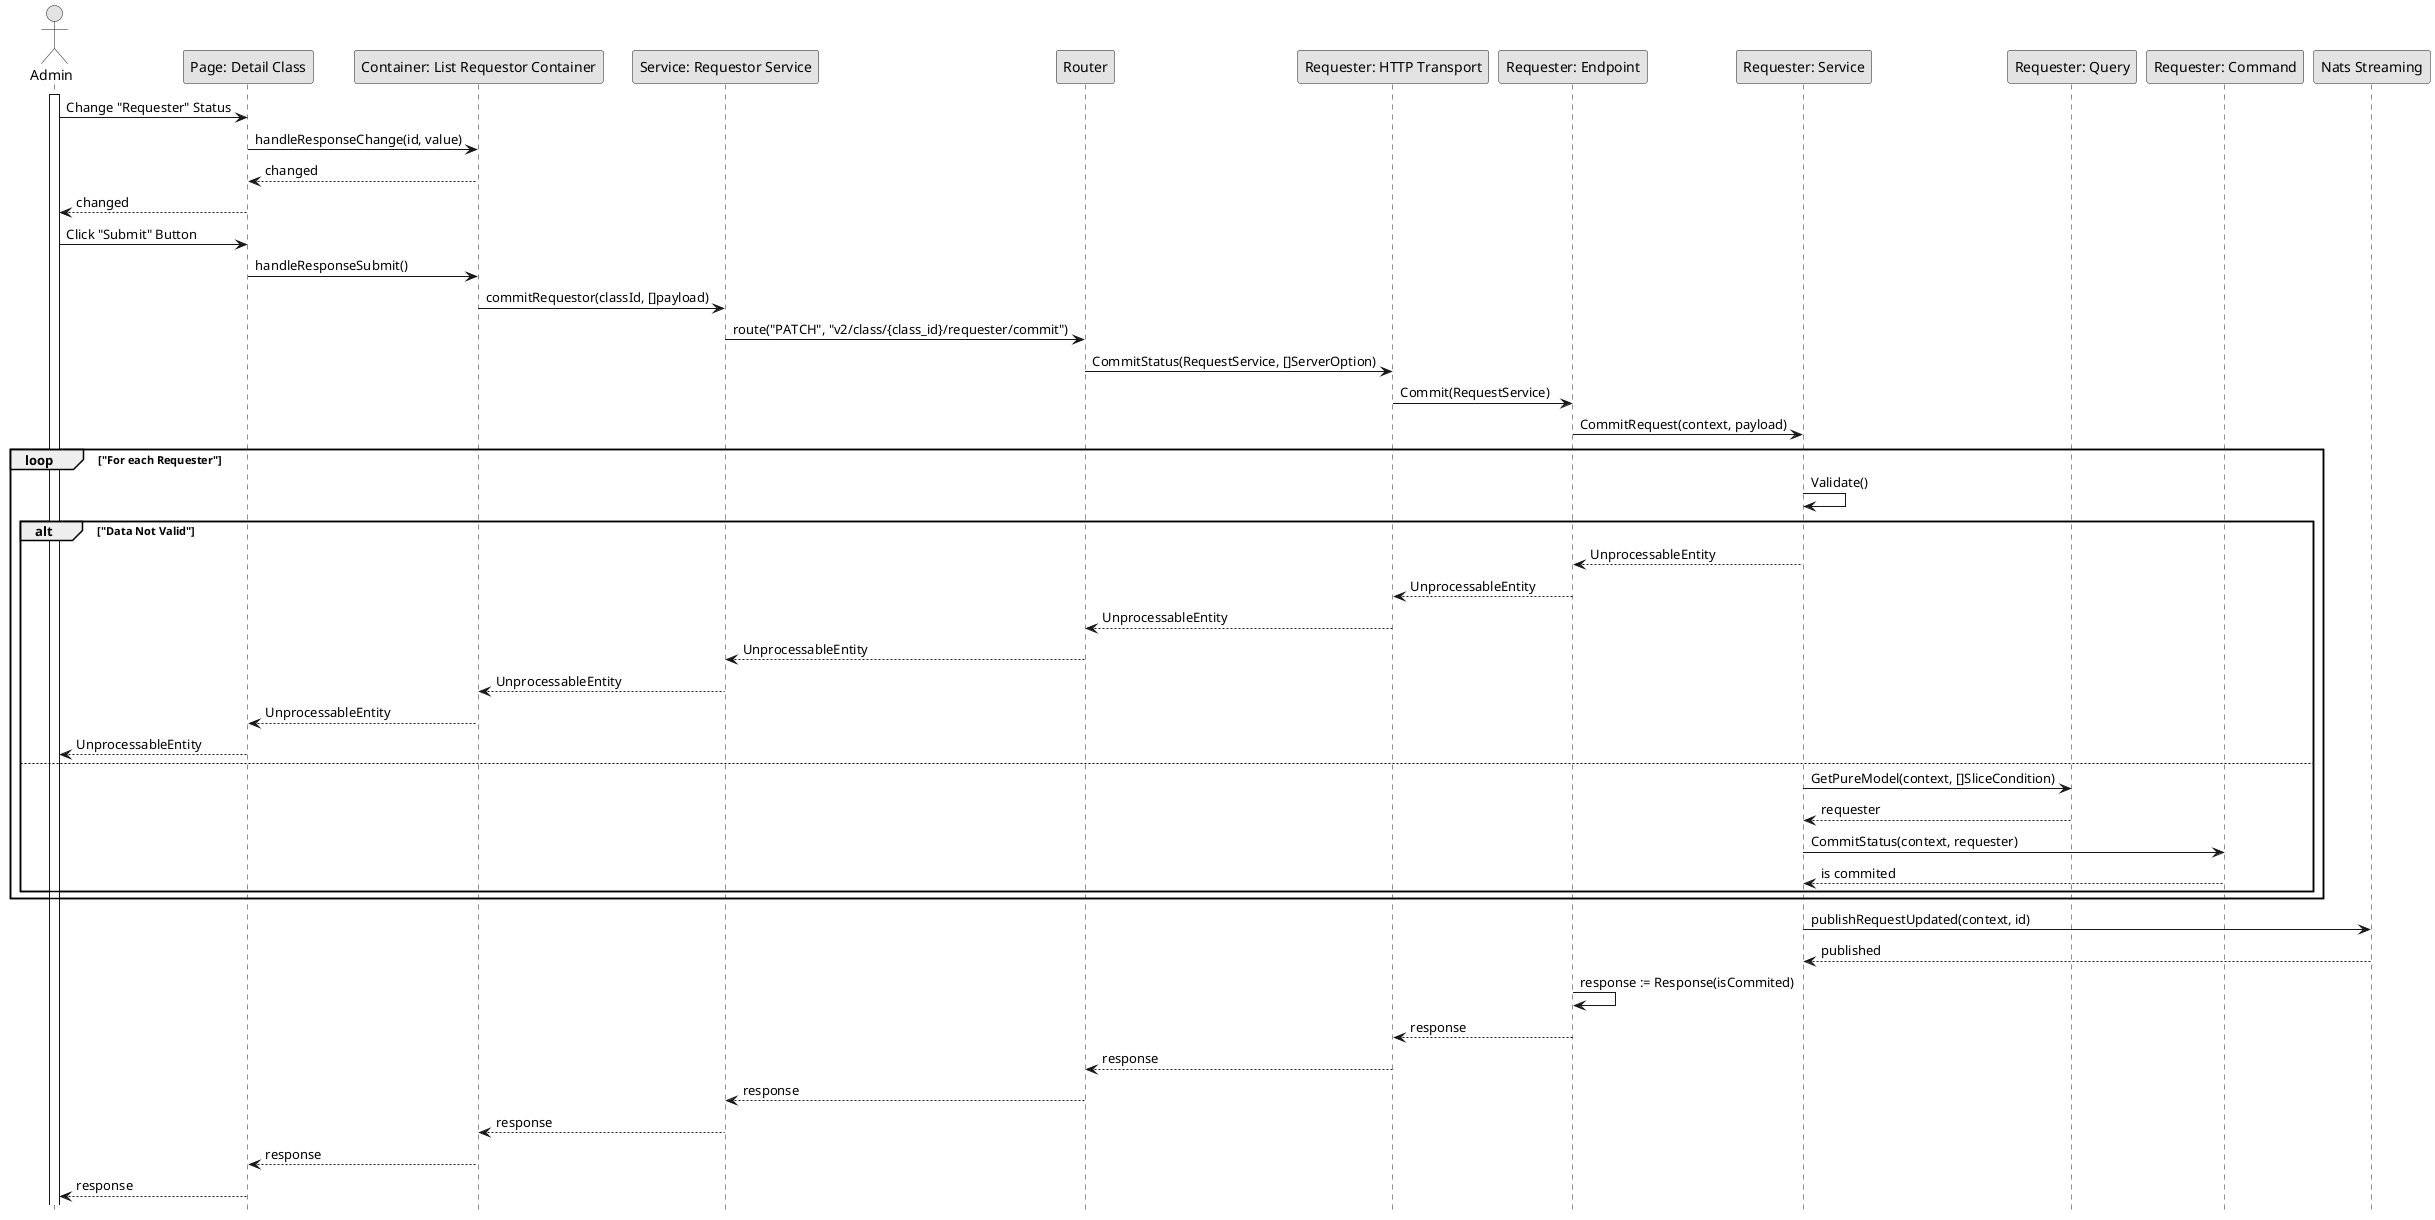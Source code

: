 @startuml CommitRequest

skinparam Monochrome true
skinparam Shadowing false
hide footbox

actor Admin
participant "Page: Detail Class" as DetailClassPage
participant "Container: List Requestor Container" as ListRequestorContainer
participant "Service: Requestor Service" as FERequestorService
participant "Router" as Router
participant "Requester: HTTP Transport" as RequestHTTPTransport
participant "Requester: Endpoint" as RequestEndpoint
participant "Requester: Service" as RequestService
participant "Requester: Query" as RequestQuery
participant "Requester: Command" as RequestCommand
participant "Nats Streaming" as NatsStreaming

activate Admin

Admin->DetailClassPage: Change "Requester" Status
DetailClassPage->ListRequestorContainer: handleResponseChange(id, value)
ListRequestorContainer-->DetailClassPage: changed
DetailClassPage-->Admin: changed

Admin->DetailClassPage: Click "Submit" Button
DetailClassPage->ListRequestorContainer: handleResponseSubmit()
ListRequestorContainer->FERequestorService: commitRequestor(classId, []payload)
FERequestorService->Router: route("PATCH", "v2/class/{class_id}/requester/commit")
Router->RequestHTTPTransport: CommitStatus(RequestService, []ServerOption)
RequestHTTPTransport->RequestEndpoint: Commit(RequestService)
RequestEndpoint->RequestService: CommitRequest(context, payload)

loop "For each Requester"
    RequestService->RequestService: Validate()
    
    alt "Data Not Valid"
        RequestService-->RequestEndpoint: UnprocessableEntity
        RequestEndpoint-->RequestHTTPTransport: UnprocessableEntity
        RequestHTTPTransport-->Router: UnprocessableEntity
        Router-->FERequestorService: UnprocessableEntity
        FERequestorService-->ListRequestorContainer: UnprocessableEntity
        ListRequestorContainer-->DetailClassPage: UnprocessableEntity
        DetailClassPage-->Admin: UnprocessableEntity
    else
        RequestService->RequestQuery: GetPureModel(context, []SliceCondition)
        RequestQuery-->RequestService: requester

        RequestService->RequestCommand: CommitStatus(context, requester)
        RequestCommand-->RequestService: is commited
    end
end

RequestService->NatsStreaming: publishRequestUpdated(context, id)
NatsStreaming-->RequestService: published

RequestEndpoint->RequestEndpoint: response := Response(isCommited)
RequestEndpoint-->RequestHTTPTransport: response
RequestHTTPTransport-->Router: response
Router-->FERequestorService: response
FERequestorService-->ListRequestorContainer: response
ListRequestorContainer-->DetailClassPage: response
DetailClassPage-->Admin: response

@enduml